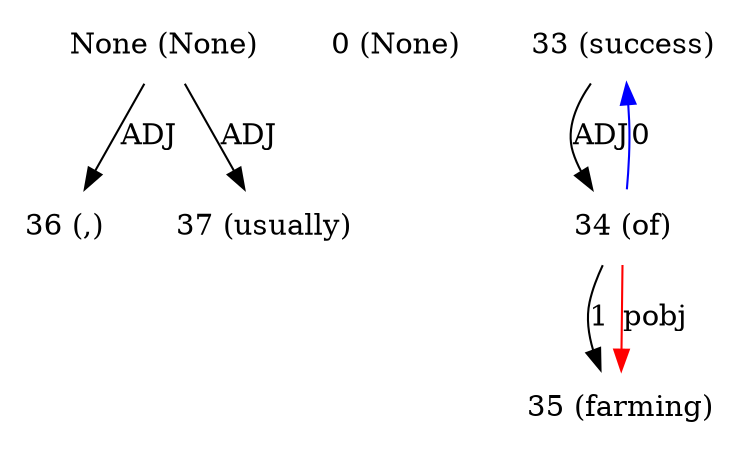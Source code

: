 digraph G{
edge [dir=forward]
node [shape=plaintext]

None [label="None (None)"]
None -> 36 [label="ADJ"]
None -> 37 [label="ADJ"]
0 [label="0 (None)"]
33 [label="33 (success)"]
33 -> 34 [label="ADJ"]
34 [label="34 (of)"]
34 -> 35 [label="1"]
34 -> 33 [label="0", color="blue"]
35 [label="35 (farming)"]
34 -> 35 [label="pobj", color="red"]
36 [label="36 (,)"]
37 [label="37 (usually)"]
}
